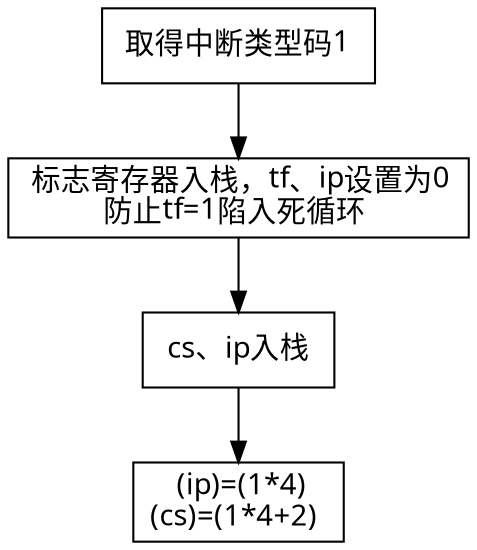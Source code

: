 digraph G{
    rankdir = "TB"
    a [label=" 取得中断类型码1 ",shape="box",fontname="Microsoft Yahei"];
    b [label=" 标志寄存器入栈，tf、ip设置为0\n防止tf=1陷入死循环 ",shape="box",fontname="Microsoft Yahei"];
    c [label=" cs、ip入栈 ",shape="box",fontname="Microsoft Yahei"];
    d [label=" (ip)=(1*4)\n(cs)=(1*4+2) ",shape="box",fontname="Microsoft Yahei"];
    a -> b -> c -> d ;
}
